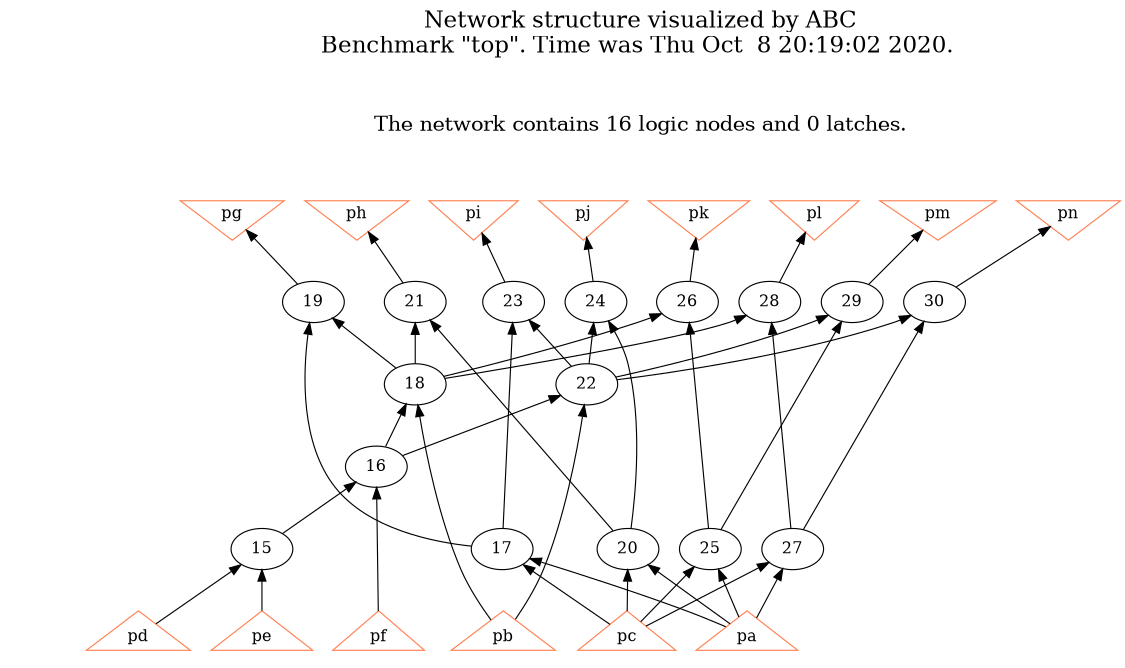 # Network structure generated by ABC

digraph network {
size = "7.5,10";
center = true;
edge [dir = back];

{
  node [shape = plaintext];
  edge [style = invis];
  LevelTitle1 [label=""];
  LevelTitle2 [label=""];
  Level5 [label = ""];
  Level4 [label = ""];
  Level3 [label = ""];
  Level2 [label = ""];
  Level1 [label = ""];
  Level0 [label = ""];
  LevelTitle1 ->  LevelTitle2 ->  Level5 ->  Level4 ->  Level3 ->  Level2 ->  Level1 ->  Level0;
}

{
  rank = same;
  LevelTitle1;
  title1 [shape=plaintext,
          fontsize=20,
          fontname = "Times-Roman",
          label="Network structure visualized by ABC\nBenchmark \"top\". Time was Thu Oct  8 20:19:02 2020. "
         ];
}

{
  rank = same;
  LevelTitle2;
  title2 [shape=plaintext,
          fontsize=18,
          fontname = "Times-Roman",
          label="The network contains 16 logic nodes and 0 latches.\n"
         ];
}

{
  rank = same;
  Level5;
  Node7 [label = "pg", shape = invtriangle, color = coral, fillcolor = coral];
  Node8 [label = "ph", shape = invtriangle, color = coral, fillcolor = coral];
  Node9 [label = "pi", shape = invtriangle, color = coral, fillcolor = coral];
  Node10 [label = "pj", shape = invtriangle, color = coral, fillcolor = coral];
  Node11 [label = "pk", shape = invtriangle, color = coral, fillcolor = coral];
  Node12 [label = "pl", shape = invtriangle, color = coral, fillcolor = coral];
  Node13 [label = "pm", shape = invtriangle, color = coral, fillcolor = coral];
  Node14 [label = "pn", shape = invtriangle, color = coral, fillcolor = coral];
}

{
  rank = same;
  Level4;
  Node19 [label = "19\n", shape = ellipse];
  Node21 [label = "21\n", shape = ellipse];
  Node23 [label = "23\n", shape = ellipse];
  Node24 [label = "24\n", shape = ellipse];
  Node26 [label = "26\n", shape = ellipse];
  Node28 [label = "28\n", shape = ellipse];
  Node29 [label = "29\n", shape = ellipse];
  Node30 [label = "30\n", shape = ellipse];
}

{
  rank = same;
  Level3;
  Node18 [label = "18\n", shape = ellipse];
  Node22 [label = "22\n", shape = ellipse];
}

{
  rank = same;
  Level2;
  Node16 [label = "16\n", shape = ellipse];
}

{
  rank = same;
  Level1;
  Node15 [label = "15\n", shape = ellipse];
  Node17 [label = "17\n", shape = ellipse];
  Node20 [label = "20\n", shape = ellipse];
  Node25 [label = "25\n", shape = ellipse];
  Node27 [label = "27\n", shape = ellipse];
}

{
  rank = same;
  Level0;
  Node1 [label = "pa", shape = triangle, color = coral, fillcolor = coral];
  Node2 [label = "pb", shape = triangle, color = coral, fillcolor = coral];
  Node3 [label = "pc", shape = triangle, color = coral, fillcolor = coral];
  Node4 [label = "pd", shape = triangle, color = coral, fillcolor = coral];
  Node5 [label = "pe", shape = triangle, color = coral, fillcolor = coral];
  Node6 [label = "pf", shape = triangle, color = coral, fillcolor = coral];
}

title1 -> title2 [style = invis];
title2 -> Node7 [style = invis];
title2 -> Node8 [style = invis];
title2 -> Node9 [style = invis];
title2 -> Node10 [style = invis];
title2 -> Node11 [style = invis];
title2 -> Node12 [style = invis];
title2 -> Node13 [style = invis];
title2 -> Node14 [style = invis];
Node7 -> Node8 [style = invis];
Node8 -> Node9 [style = invis];
Node9 -> Node10 [style = invis];
Node10 -> Node11 [style = invis];
Node11 -> Node12 [style = invis];
Node12 -> Node13 [style = invis];
Node13 -> Node14 [style = invis];
Node7 -> Node19 [style = solid];
Node8 -> Node21 [style = solid];
Node9 -> Node23 [style = solid];
Node10 -> Node24 [style = solid];
Node11 -> Node26 [style = solid];
Node12 -> Node28 [style = solid];
Node13 -> Node29 [style = solid];
Node14 -> Node30 [style = solid];
Node15 -> Node4 [style = solid];
Node15 -> Node5 [style = solid];
Node16 -> Node6 [style = solid];
Node16 -> Node15 [style = solid];
Node17 -> Node1 [style = solid];
Node17 -> Node3 [style = solid];
Node18 -> Node2 [style = solid];
Node18 -> Node16 [style = solid];
Node19 -> Node17 [style = solid];
Node19 -> Node18 [style = solid];
Node20 -> Node1 [style = solid];
Node20 -> Node3 [style = solid];
Node21 -> Node18 [style = solid];
Node21 -> Node20 [style = solid];
Node22 -> Node2 [style = solid];
Node22 -> Node16 [style = solid];
Node23 -> Node17 [style = solid];
Node23 -> Node22 [style = solid];
Node24 -> Node20 [style = solid];
Node24 -> Node22 [style = solid];
Node25 -> Node1 [style = solid];
Node25 -> Node3 [style = solid];
Node26 -> Node18 [style = solid];
Node26 -> Node25 [style = solid];
Node27 -> Node1 [style = solid];
Node27 -> Node3 [style = solid];
Node28 -> Node18 [style = solid];
Node28 -> Node27 [style = solid];
Node29 -> Node22 [style = solid];
Node29 -> Node25 [style = solid];
Node30 -> Node22 [style = solid];
Node30 -> Node27 [style = solid];
}

